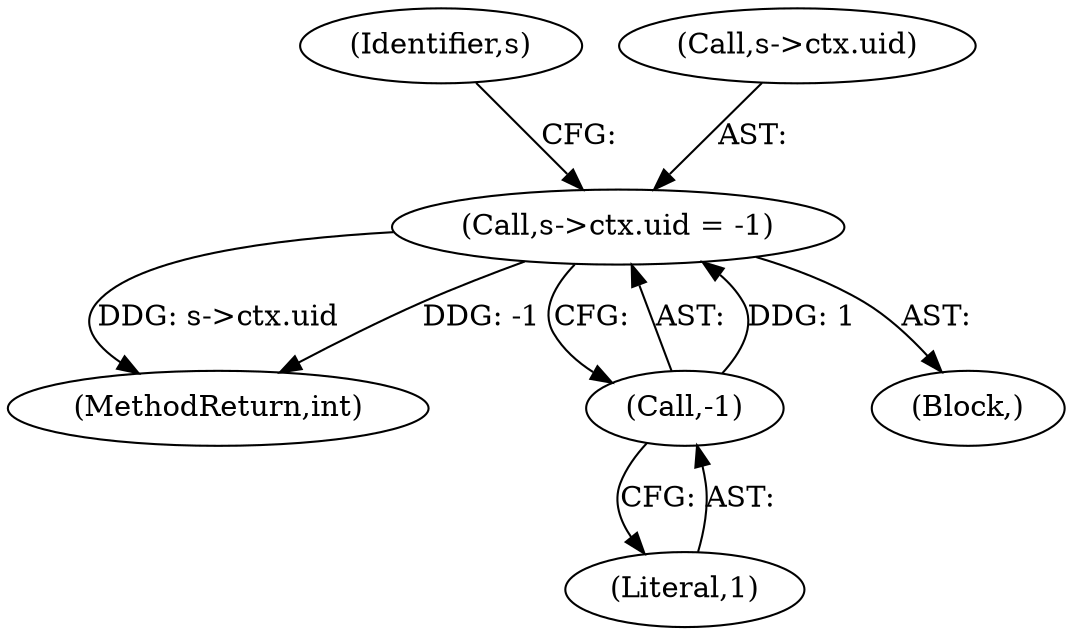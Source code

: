digraph "0_qemu_4774718e5c194026ba5ee7a28d9be49be3080e42@pointer" {
"1000290" [label="(Call,s->ctx.uid = -1)"];
"1000296" [label="(Call,-1)"];
"1000297" [label="(Literal,1)"];
"1000300" [label="(Identifier,s)"];
"1000415" [label="(MethodReturn,int)"];
"1000296" [label="(Call,-1)"];
"1000291" [label="(Call,s->ctx.uid)"];
"1000290" [label="(Call,s->ctx.uid = -1)"];
"1000107" [label="(Block,)"];
"1000290" -> "1000107"  [label="AST: "];
"1000290" -> "1000296"  [label="CFG: "];
"1000291" -> "1000290"  [label="AST: "];
"1000296" -> "1000290"  [label="AST: "];
"1000300" -> "1000290"  [label="CFG: "];
"1000290" -> "1000415"  [label="DDG: s->ctx.uid"];
"1000290" -> "1000415"  [label="DDG: -1"];
"1000296" -> "1000290"  [label="DDG: 1"];
"1000296" -> "1000297"  [label="CFG: "];
"1000297" -> "1000296"  [label="AST: "];
}
